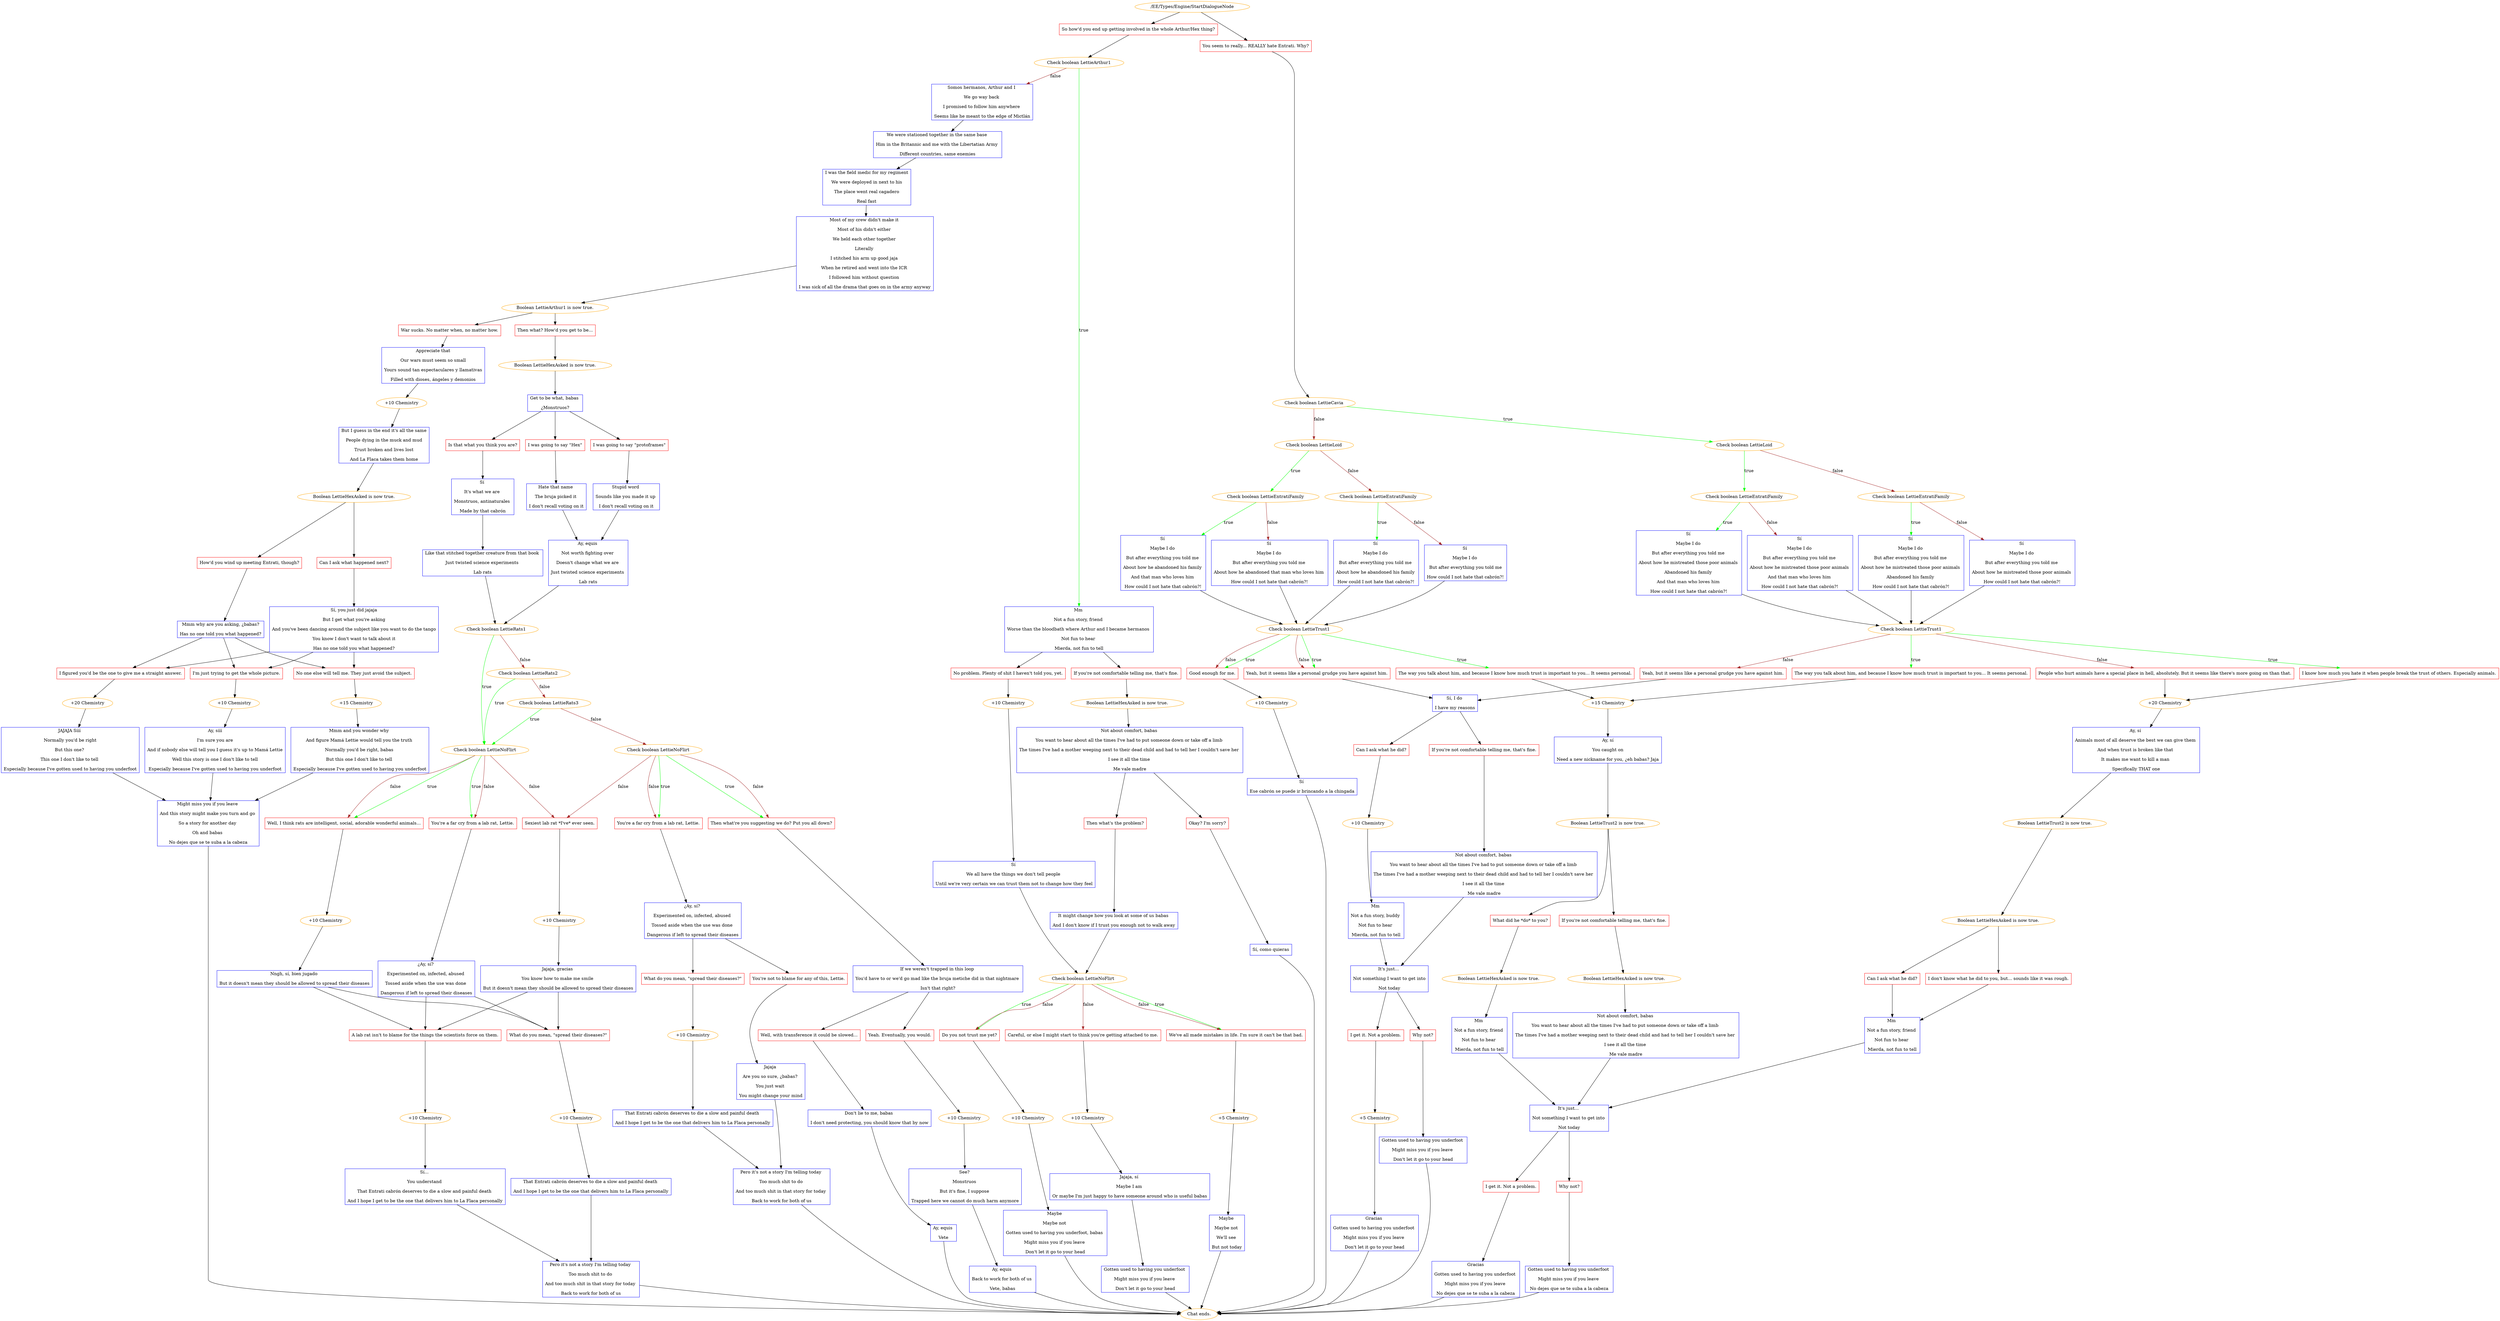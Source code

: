 digraph {
	1303 [label="/EE/Types/Engine/StartDialogueNode",color=orange];
		1303 -> 1304;
		1303 -> 1308;
	1304 [label="So how'd you end up getting involved in the whole Arthur/Hex thing?",shape=box,color=red];
		1304 -> 1306;
	1308 [label="You seem to really... REALLY hate Entrati. Why?",shape=box,color=red];
		1308 -> 1309;
	1306 [label="Check boolean LettieArthur1",color=orange];
		1306 -> 1305 [label=true,color=green];
		1306 -> 1307 [label=false,color=brown];
	1309 [label="Check boolean LettieCavia",color=orange];
		1309 -> 1310 [label=true,color=green];
		1309 -> 1311 [label=false,color=brown];
	1305 [label="Mm 
Not a fun story, friend 
Worse than the bloodbath where Arthur and I became hermanos 
Not fun to hear 
Mierda, not fun to tell",shape=box,color=blue];
		1305 -> 1326;
		1305 -> 1327;
	1307 [label="Somos hermanos, Arthur and I 
We go way back 
I promised to follow him anywhere 
Seems like he meant to the edge of Mictlán",shape=box,color=blue];
		1307 -> 1332;
	1310 [label="Check boolean LettieLoid",color=orange];
		1310 -> 1312 [label=true,color=green];
		1310 -> 1313 [label=false,color=brown];
	1311 [label="Check boolean LettieLoid",color=orange];
		1311 -> 1314 [label=true,color=green];
		1311 -> 1315 [label=false,color=brown];
	1326 [label="If you're not comfortable telling me, that's fine.",shape=box,color=red];
		1326 -> 1328;
	1327 [label="No problem. Plenty of shit I haven't told you, yet.",shape=box,color=red];
		1327 -> 1331;
	1332 [label="We were stationed together in the same base 
Him in the Britannic and me with the Libertatian Army 
Different countries, same enemies",shape=box,color=blue];
		1332 -> 1333;
	1312 [label="Check boolean LettieEntratiFamily",color=orange];
		1312 -> 1316 [label=true,color=green];
		1312 -> 1317 [label=false,color=brown];
	1313 [label="Check boolean LettieEntratiFamily",color=orange];
		1313 -> 1318 [label=true,color=green];
		1313 -> 1319 [label=false,color=brown];
	1314 [label="Check boolean LettieEntratiFamily",color=orange];
		1314 -> 1321 [label=true,color=green];
		1314 -> 1322 [label=false,color=brown];
	1315 [label="Check boolean LettieEntratiFamily",color=orange];
		1315 -> 1323 [label=true,color=green];
		1315 -> 1324 [label=false,color=brown];
	1328 [label="Boolean LettieHexAsked is now true.",color=orange];
		1328 -> 1329;
	1331 [label="+10 Chemistry",color=orange];
		1331 -> 1330;
	1333 [label="I was the field medic for my regiment
We were deployed in next to his
The place went real cagadero
Real fast",shape=box,color=blue];
		1333 -> 1334;
	1316 [label="Sí 
Maybe I do 
But after everything you told me 
About how he mistreated those poor animals 
Abandoned his family 
And that man who loves him 
How could I not hate that cabrón?!",shape=box,color=blue];
		1316 -> 1320;
	1317 [label="Sí 
Maybe I do 
But after everything you told me 
About how he mistreated those poor animals 
And that man who loves him 
How could I not hate that cabrón?!",shape=box,color=blue];
		1317 -> 1320;
	1318 [label="Sí 
Maybe I do 
But after everything you told me 
About how he mistreated those poor animals 
Abandoned his family 
How could I not hate that cabrón?!",shape=box,color=blue];
		1318 -> 1320;
	1319 [label="Sí 
Maybe I do 
But after everything you told me 
About how he mistreated those poor animals 
How could I not hate that cabrón?!",shape=box,color=blue];
		1319 -> 1320;
	1321 [label="Sí 
Maybe I do 
But after everything you told me 
About how he abandoned his family 
And that man who loves him 
How could I not hate that cabrón?!",shape=box,color=blue];
		1321 -> 1325;
	1322 [label="Sí 
Maybe I do 
But after everything you told me 
About how he abandoned that man who loves him 
How could I not hate that cabrón?!",shape=box,color=blue];
		1322 -> 1325;
	1323 [label="Sí 
Maybe I do 
But after everything you told me 
About how he abandoned his family 
How could I not hate that cabrón?!",shape=box,color=blue];
		1323 -> 1325;
	1324 [label="Sí 
Maybe I do 
But after everything you told me
How could I not hate that cabrón?!",shape=box,color=blue];
		1324 -> 1325;
	1329 [label="Not about comfort, babas 
You want to hear about all the times I've had to put someone down or take off a limb 
The times I've had a mother weeping next to their dead child and had to tell her I couldn't save her 
I see it all the time 
Me vale madre",shape=box,color=blue];
		1329 -> 1336;
		1329 -> 1335;
	1330 [label="Sí 
We all have the things we don't tell people 
Until we're very certain we can trust them not to change how they feel",shape=box,color=blue];
		1330 -> 1340;
	1334 [label="Most of my crew didn't make it 
Most of his didn't either 
We held each other together 
Literally 
I stitched his arm up good jaja 
When he retired and went into the ICR 
I followed him without question 
I was sick of all the drama that goes on in the army anyway",shape=box,color=blue];
		1334 -> 1341;
	1320 [label="Check boolean LettieTrust1",color=orange];
		1320 -> 1342 [label=true,color=green];
		1320 -> 1343 [label=true,color=green];
		1320 -> 1344 [label=false,color=brown];
		1320 -> 1345 [label=false,color=brown];
	1325 [label="Check boolean LettieTrust1",color=orange];
		1325 -> 1346 [label=true,color=green];
		1325 -> 1347 [label=true,color=green];
		1325 -> 1348 [label=true,color=green];
		1325 -> 1347 [label=false,color=brown];
		1325 -> 1348 [label=false,color=brown];
	1336 [label="Then what's the problem?",shape=box,color=red];
		1336 -> 1339;
	1335 [label="Okay? I'm sorry?",shape=box,color=red];
		1335 -> 1337;
	1340 [label="Check boolean LettieNoFlirt",color=orange];
		1340 -> 1404 [label=true,color=green];
		1340 -> 1405 [label=true,color=green];
		1340 -> 1404 [label=false,color=brown];
		1340 -> 1405 [label=false,color=brown];
		1340 -> 1406 [label=false,color=brown];
	1341 [label="Boolean LettieArthur1 is now true.",color=orange];
		1341 -> 1389;
		1341 -> 1390;
	1342 [label="The way you talk about him, and because I know how much trust is important to you... It seems personal.",shape=box,color=red];
		1342 -> 1359;
	1343 [label="I know how much you hate it when people break the trust of others. Especially animals.",shape=box,color=red];
		1343 -> 1360;
	1344 [label="People who hurt animals have a special place in hell, absolutely. But it seems like there's more going on than that.",shape=box,color=red];
		1344 -> 1360;
	1345 [label="Yeah, but it seems like a personal grudge you have against him.",shape=box,color=red];
		1345 -> 1354;
	1346 [label="The way you talk about him, and because I know how much trust is important to you... It seems personal.",shape=box,color=red];
		1346 -> 1359;
	1347 [label="Yeah, but it seems like a personal grudge you have against him.",shape=box,color=red];
		1347 -> 1354;
	1348 [label="Good enough for me.",shape=box,color=red];
		1348 -> 1350;
	1339 [label="It might change how you look at some of us babas 
And I don't know if I trust you enough not to walk away",shape=box,color=blue];
		1339 -> 1340;
	1337 [label="Sí, como quieras",shape=box,color=blue];
		1337 -> "Chat ends.";
	1404 [label="Do you not trust me yet?",shape=box,color=red];
		1404 -> 1411;
	1405 [label="We've all made mistakes in life. I'm sure it can't be that bad.",shape=box,color=red];
		1405 -> 1415;
	1406 [label="Careful, or else I might start to think you're getting attached to me.",shape=box,color=red];
		1406 -> 1413;
	1389 [label="Then what? How'd you get to be...",shape=box,color=red];
		1389 -> 1391;
	1390 [label="War sucks. No matter when, no matter how.",shape=box,color=red];
		1390 -> 1394;
	1359 [label="+15 Chemistry",color=orange];
		1359 -> 1352;
	1360 [label="+20 Chemistry",color=orange];
		1360 -> 1353;
	1354 [label="Sí, I do 
I have my reasons",shape=box,color=blue];
		1354 -> 1357;
		1354 -> 1358;
	1350 [label="+10 Chemistry",color=orange];
		1350 -> 1349;
	"Chat ends." [color=orange];
	1411 [label="+10 Chemistry",color=orange];
		1411 -> 1407;
	1415 [label="+5 Chemistry",color=orange];
		1415 -> 1408;
	1413 [label="+10 Chemistry",color=orange];
		1413 -> 1409;
	1391 [label="Boolean LettieHexAsked is now true.",color=orange];
		1391 -> 1392;
	1394 [label="Appreciate that
Our wars must seem so small
Yours sound tan espectaculares y llamativas
Filled with dioses, ángeles y demonios",shape=box,color=blue];
		1394 -> 1393;
	1352 [label="Ay, sí
You caught on
Need a new nickname for you, ¿eh babas? Jaja",shape=box,color=blue];
		1352 -> 1355;
	1353 [label="Ay, sí 
Animals most of all deserve the best we can give them 
And when trust is broken like that 
It makes me want to kill a man 
Specifically THAT one",shape=box,color=blue];
		1353 -> 1356;
	1357 [label="Can I ask what he did?",shape=box,color=red];
		1357 -> 1371;
	1358 [label="If you're not comfortable telling me, that's fine.",shape=box,color=red];
		1358 -> 1370;
	1349 [label="Sí 
Ese cabrón se puede ir brincando a la chingada",shape=box,color=blue];
		1349 -> "Chat ends.";
	1407 [label="Maybe 
Maybe not 
Gotten used to having you underfoot, babas 
Might miss you if you leave 
Don't let it go to your head",shape=box,color=blue];
		1407 -> "Chat ends.";
	1408 [label="Maybe 
Maybe not 
We'll see 
But not today",shape=box,color=blue];
		1408 -> "Chat ends.";
	1409 [label="Jajaja, sí 
Maybe I am 
Or maybe I'm just happy to have someone around who is useful babas",shape=box,color=blue];
		1409 -> 1410;
	1392 [label="Get to be what, babas 
¿Monstruos?",shape=box,color=blue];
		1392 -> 1396;
		1392 -> 1397;
		1392 -> 1398;
	1393 [label="+10 Chemistry",color=orange];
		1393 -> 1395;
	1355 [label="Boolean LettieTrust2 is now true.",color=orange];
		1355 -> 1361;
		1355 -> 1362;
	1356 [label="Boolean LettieTrust2 is now true.",color=orange];
		1356 -> 1363;
	1371 [label="+10 Chemistry",color=orange];
		1371 -> 1369;
	1370 [label="Not about comfort, babas 
You want to hear about all the times I've had to put someone down or take off a limb 
The times I've had a mother weeping next to their dead child and had to tell her I couldn't save her 
I see it all the time 
Me vale madre",shape=box,color=blue];
		1370 -> 1372;
	"Chat ends." [color=orange];
	"Chat ends." [color=orange];
	"Chat ends." [color=orange];
	1410 [label="Gotten used to having you underfoot 
Might miss you if you leave 
Don't let it go to your head",shape=box,color=blue];
		1410 -> "Chat ends.";
	1396 [label="I was going to say \"Hex\"",shape=box,color=red];
		1396 -> 1399;
	1397 [label="I was going to say \"protoframes\"",shape=box,color=red];
		1397 -> 1400;
	1398 [label="Is that what you think you are?",shape=box,color=red];
		1398 -> 1401;
	1395 [label="But I guess in the end it's all the same
People dying in the muck and mud
Trust broken and lives lost
And La Flaca takes them home",shape=box,color=blue];
		1395 -> 1458;
	1361 [label="If you're not comfortable telling me, that's fine.",shape=box,color=red];
		1361 -> 1364;
	1362 [label="What did he *do* to you?",shape=box,color=red];
		1362 -> 1365;
	1363 [label="Boolean LettieHexAsked is now true.",color=orange];
		1363 -> 1366;
		1363 -> 1367;
	1369 [label="Mm 
Not a fun story, buddy 
Not fun to hear 
Mierda, not fun to tell",shape=box,color=blue];
		1369 -> 1372;
	1372 [label="It's just... 
Not something I want to get into
Not today",shape=box,color=blue];
		1372 -> 1373;
		1372 -> 1374;
	"Chat ends." [color=orange];
	1399 [label="Hate that name 
The bruja picked it 
I don't recall voting on it",shape=box,color=blue];
		1399 -> 1402;
	1400 [label="Stupid word 
Sounds like you made it up 
I don't recall voting on it",shape=box,color=blue];
		1400 -> 1402;
	1401 [label="Sí 
It's what we are 
Monstruos, antinaturales 
Made by that cabrón",shape=box,color=blue];
		1401 -> 1403;
	1458 [label="Boolean LettieHexAsked is now true.",color=orange];
		1458 -> 1460;
		1458 -> 1461;
	1364 [label="Boolean LettieHexAsked is now true.",color=orange];
		1364 -> 1375;
	1365 [label="Boolean LettieHexAsked is now true.",color=orange];
		1365 -> 1376;
	1366 [label="I don't know what he did to you, but... sounds like it was rough.",shape=box,color=red];
		1366 -> 1368;
	1367 [label="Can I ask what he did?",shape=box,color=red];
		1367 -> 1368;
	1373 [label="Why not?",shape=box,color=red];
		1373 -> 1385;
	1374 [label="I get it. Not a problem.",shape=box,color=red];
		1374 -> 1384;
	1402 [label="Ay, equis 
Not worth fighting over 
Doesn't change what we are 
Just twisted science experiments 
Lab rats",shape=box,color=blue];
		1402 -> 1417;
	1403 [label="Like that stitched together creature from that book 
Just twisted science experiments 
Lab rats",shape=box,color=blue];
		1403 -> 1417;
	1460 [label="How'd you wind up meeting Entrati, though?",shape=box,color=red];
		1460 -> 1459;
	1461 [label="Can I ask what happened next?",shape=box,color=red];
		1461 -> 1462;
	1375 [label="Not about comfort, babas 
You want to hear about all the times I've had to put someone down or take off a limb 
The times I've had a mother weeping next to their dead child and had to tell her I couldn't save her 
I see it all the time 
Me vale madre",shape=box,color=blue];
		1375 -> 1377;
	1376 [label="Mm 
Not a fun story, friend 
Not fun to hear 
Mierda, not fun to tell",shape=box,color=blue];
		1376 -> 1377;
	1368 [label="Mm 
Not a fun story, friend 
Not fun to hear 
Mierda, not fun to tell",shape=box,color=blue];
		1368 -> 1377;
	1385 [label="Gotten used to having you underfoot 
Might miss you if you leave 
Don't let it go to your head",shape=box,color=blue];
		1385 -> "Chat ends.";
	1384 [label="+5 Chemistry",color=orange];
		1384 -> 1388;
	1417 [label="Check boolean LettieRats1",color=orange];
		1417 -> 1420 [label=true,color=green];
		1417 -> 1418 [label=false,color=brown];
	1459 [label="Mmm why are you asking, ¿babas?
Has no one told you what happened?",shape=box,color=blue];
		1459 -> 1463;
		1459 -> 1464;
		1459 -> 1465;
	1462 [label="Sí, you just did jajaja
But I get what you're asking
And you've been dancing around the subject like you want to do the tango
You know I don't want to talk about it
Has no one told you what happened?",shape=box,color=blue];
		1462 -> 1463;
		1462 -> 1464;
		1462 -> 1465;
	1377 [label="It's just... 
Not something I want to get into 
Not today",shape=box,color=blue];
		1377 -> 1379;
		1377 -> 1378;
	"Chat ends." [color=orange];
	1388 [label="Gracias 
Gotten used to having you underfoot 
Might miss you if you leave 
Don't let it go to your head",shape=box,color=blue];
		1388 -> "Chat ends.";
	1420 [label="Check boolean LettieNoFlirt",color=orange];
		1420 -> 1422 [label=true,color=green];
		1420 -> 1424 [label=true,color=green];
		1420 -> 1422 [label=false,color=brown];
		1420 -> 1424 [label=false,color=brown];
		1420 -> 1425 [label=false,color=brown];
	1418 [label="Check boolean LettieRats2",color=orange];
		1418 -> 1420 [label=true,color=green];
		1418 -> 1419 [label=false,color=brown];
	1463 [label="I'm just trying to get the whole picture.",shape=box,color=red];
		1463 -> 1469;
	1464 [label="No one else will tell me. They just avoid the subject.",shape=box,color=red];
		1464 -> 1470;
	1465 [label="I figured you'd be the one to give me a straight answer.",shape=box,color=red];
		1465 -> 1471;
	1379 [label="Why not?",shape=box,color=red];
		1379 -> 1380;
	1378 [label="I get it. Not a problem.",shape=box,color=red];
		1378 -> 1381;
	"Chat ends." [color=orange];
	1422 [label="You're a far cry from a lab rat, Lettie.",shape=box,color=red];
		1422 -> 1423;
	1424 [label="Well, I think rats are intelligent, social, adorable wonderful animals...",shape=box,color=red];
		1424 -> 1434;
	1425 [label="Sexiest lab rat *I've* ever seen.",shape=box,color=red];
		1425 -> 1435;
	1419 [label="Check boolean LettieRats3",color=orange];
		1419 -> 1420 [label=true,color=green];
		1419 -> 1421 [label=false,color=brown];
	1469 [label="+10 Chemistry",color=orange];
		1469 -> 1466;
	1470 [label="+15 Chemistry",color=orange];
		1470 -> 1467;
	1471 [label="+20 Chemistry",color=orange];
		1471 -> 1468;
	1380 [label="Gotten used to having you underfoot 
Might miss you if you leave 
No dejes que se te suba a la cabeza",shape=box,color=blue];
		1380 -> "Chat ends.";
	1381 [label="Gracias
Gotten used to having you underfoot 
Might miss you if you leave 
No dejes que se te suba a la cabeza",shape=box,color=blue];
		1381 -> "Chat ends.";
	1423 [label="¿Ay, sí? 
Experimented on, infected, abused 
Tossed aside when the use was done 
Dangerous if left to spread their diseases",shape=box,color=blue];
		1423 -> 1432;
		1423 -> 1433;
	1434 [label="+10 Chemistry",color=orange];
		1434 -> 1426;
	1435 [label="+10 Chemistry",color=orange];
		1435 -> 1427;
	1421 [label="Check boolean LettieNoFlirt",color=orange];
		1421 -> 1428 [label=true,color=green];
		1421 -> 1429 [label=true,color=green];
		1421 -> 1425 [label=false,color=brown];
		1421 -> 1428 [label=false,color=brown];
		1421 -> 1429 [label=false,color=brown];
	1466 [label="Ay, sííí
I'm sure you are
And if nobody else will tell you I guess it's up to Mamá Lettie
Well this story is one I don't like to tell
Especially because I've gotten used to having you underfoot",shape=box,color=blue];
		1466 -> 1472;
	1467 [label="Mmm and you wonder why 
And figure Mamá Lettie would tell you the truth 
Normally you'd be right, babas 
But this one I don't like to tell 
Especially because I've gotten used to having you underfoot",shape=box,color=blue];
		1467 -> 1472;
	1468 [label="JAJAJA Sííí 
Normally you'd be right
But this one? 
This one I don't like to tell 
Especially because I've gotten used to having you underfoot",shape=box,color=blue];
		1468 -> 1472;
	"Chat ends." [color=orange];
	"Chat ends." [color=orange];
	1432 [label="What do you mean, \"spread their diseases?\"",shape=box,color=red];
		1432 -> 1455;
	1433 [label="A lab rat isn't to blame for the things the scientists force on them.",shape=box,color=red];
		1433 -> 1454;
	1426 [label="Nngh, sí, bien jugado 
But it doesn't mean they should be allowed to spread their diseases",shape=box,color=blue];
		1426 -> 1432;
		1426 -> 1433;
	1427 [label="Jajaja, gracias 
You know how to make me smile 
But it doesn't mean they should be allowed to spread their diseases",shape=box,color=blue];
		1427 -> 1432;
		1427 -> 1433;
	1428 [label="You're a far cry from a lab rat, Lettie.",shape=box,color=red];
		1428 -> 1430;
	1429 [label="Then what're you suggesting we do? Put you all down?",shape=box,color=red];
		1429 -> 1431;
	1472 [label="Might miss you if you leave 
And this story might make you turn and go 
So a story for another day 
Oh and babas 
No dejes que se te suba a la cabeza",shape=box,color=blue];
		1472 -> "Chat ends.";
	1455 [label="+10 Chemistry",color=orange];
		1455 -> 1452;
	1454 [label="+10 Chemistry",color=orange];
		1454 -> 1453;
	1430 [label="¿Ay, sí? 
Experimented on, infected, abused 
Tossed aside when the use was done 
Dangerous if left to spread their diseases",shape=box,color=blue];
		1430 -> 1436;
		1430 -> 1437;
	1431 [label="If we weren't trapped in this loop 
You'd have to or we'd go mad like the bruja metiche did in that nightmare 
Isn't that right?",shape=box,color=blue];
		1431 -> 1438;
		1431 -> 1439;
	"Chat ends." [color=orange];
	1452 [label="That Entrati cabrón deserves to die a slow and painful death 
And I hope I get to be the one that delivers him to La Flaca personally",shape=box,color=blue];
		1452 -> 1456;
	1453 [label="Sí... 
You understand 
That Entrati cabrón deserves to die a slow and painful death 
And I hope I get to be the one that delivers him to La Flaca personally",shape=box,color=blue];
		1453 -> 1456;
	1436 [label="What do you mean, \"spread their diseases?\"",shape=box,color=red];
		1436 -> 1441;
	1437 [label="You're not to blame for any of this, Lettie.",shape=box,color=red];
		1437 -> 1442;
	1438 [label="Yeah. Eventually, you would.",shape=box,color=red];
		1438 -> 1445;
	1439 [label="Well, with transference it could be slowed...",shape=box,color=red];
		1439 -> 1446;
	1456 [label="Pero it's not a story I'm telling today 
Too much shit to do 
And too much shit in that story for today 
Back to work for both of us",shape=box,color=blue];
		1456 -> "Chat ends.";
	1441 [label="+10 Chemistry",color=orange];
		1441 -> 1440;
	1442 [label="Jajaja 
Are you so sure, ¿babas? 
You just wait 
You might change your mind",shape=box,color=blue];
		1442 -> 1443;
	1445 [label="+10 Chemistry",color=orange];
		1445 -> 1449;
	1446 [label="Don't lie to me, babas 
I don't need protecting, you should know that by now",shape=box,color=blue];
		1446 -> 1447;
	"Chat ends." [color=orange];
	1440 [label="That Entrati cabrón deserves to die a slow and painful death 
And I hope I get to be the one that delivers him to La Flaca personally",shape=box,color=blue];
		1440 -> 1443;
	1443 [label="Pero it's not a story I'm telling today 
Too much shit to do 
And too much shit in that story for today 
Back to work for both of us",shape=box,color=blue];
		1443 -> "Chat ends.";
	1449 [label="See? 
Monstruos 
But it's fine, I suppose 
Trapped here we cannot do much harm anymore",shape=box,color=blue];
		1449 -> 1450;
	1447 [label="Ay, equis 
Vete",shape=box,color=blue];
		1447 -> "Chat ends.";
	"Chat ends." [color=orange];
	1450 [label="Ay, equis 
Back to work for both of us 
Vete, babas",shape=box,color=blue];
		1450 -> "Chat ends.";
	"Chat ends." [color=orange];
	"Chat ends." [color=orange];
}